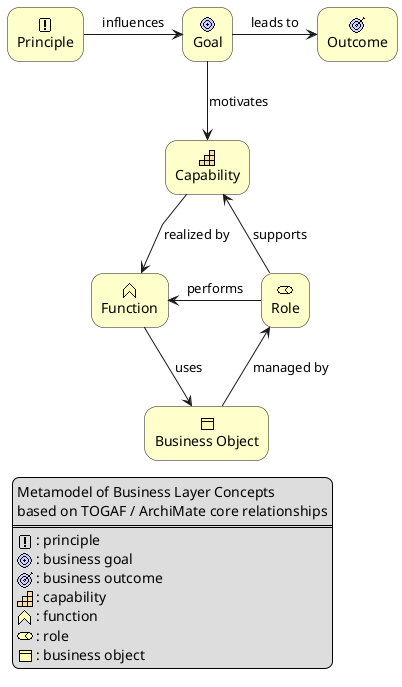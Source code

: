 @startuml
title Business Layer Metamodel

'skinparam linestyle polyline 

@startuml
skinparam rectangle<<structure>> {
  roundCorner 25
}
skinparam rectangle<<behavior>> {
  roundCorner 25
}
skinparam rectangle<<active>> {
  roundCorner 25
}
skinparam rectangle<<passive>> {
  roundCorner 25
}
skinparam linetype polyline

' ArchiMate sprites
sprite $bRole jar:archimate/business-role
sprite $bFunction jar:archimate/business-function
sprite $bCapability jar:archimate/strategy-capability
sprite $bObject jar:archimate/business-object
sprite $bGoal jar:archimate/motivation-goal
sprite $bOutcome jar:archimate/motivation-outcome
sprite $bPrinciple jar:archimate/principle

' Definitions
rectangle "Principle" as Principle <<$bPrinciple>><<structure>> #Business
rectangle "Goal" as Goal <<$bGoal>><<structure>> #Business
rectangle "Outcome" as Outcome <<$bOutcome>><<structure>> #Business
rectangle "Capability" as Capability <<$bCapability>><<structure>> #Business
rectangle "Function" as Function <<$bFunction>><<behavior>> #Business
rectangle "Role" as Role <<$bRole>><<active>> #Business
rectangle "Business Object" as Info <<$bObject>><<passive>> #Business

' Relationships
Principle -right-> Goal : influences
Goal -r-> Outcome : leads to
Goal -down-> Capability : motivates
Capability -down-> Function : realized by
Function -down-> Info : uses
Role -left-> Function : performs
Role -u-> Capability : supports
Info -up-> Role : managed by

legend left
Metamodel of Business Layer Concepts  
based on TOGAF / ArchiMate core relationships
====
<$bPrinciple> : principle  
<$bGoal> : business goal  
<$bOutcome> : business outcome  
<$bCapability> : capability  
<$bFunction> : function  
<$bRole> : role  
<$bObject> : business object  
endlegend
@enduml